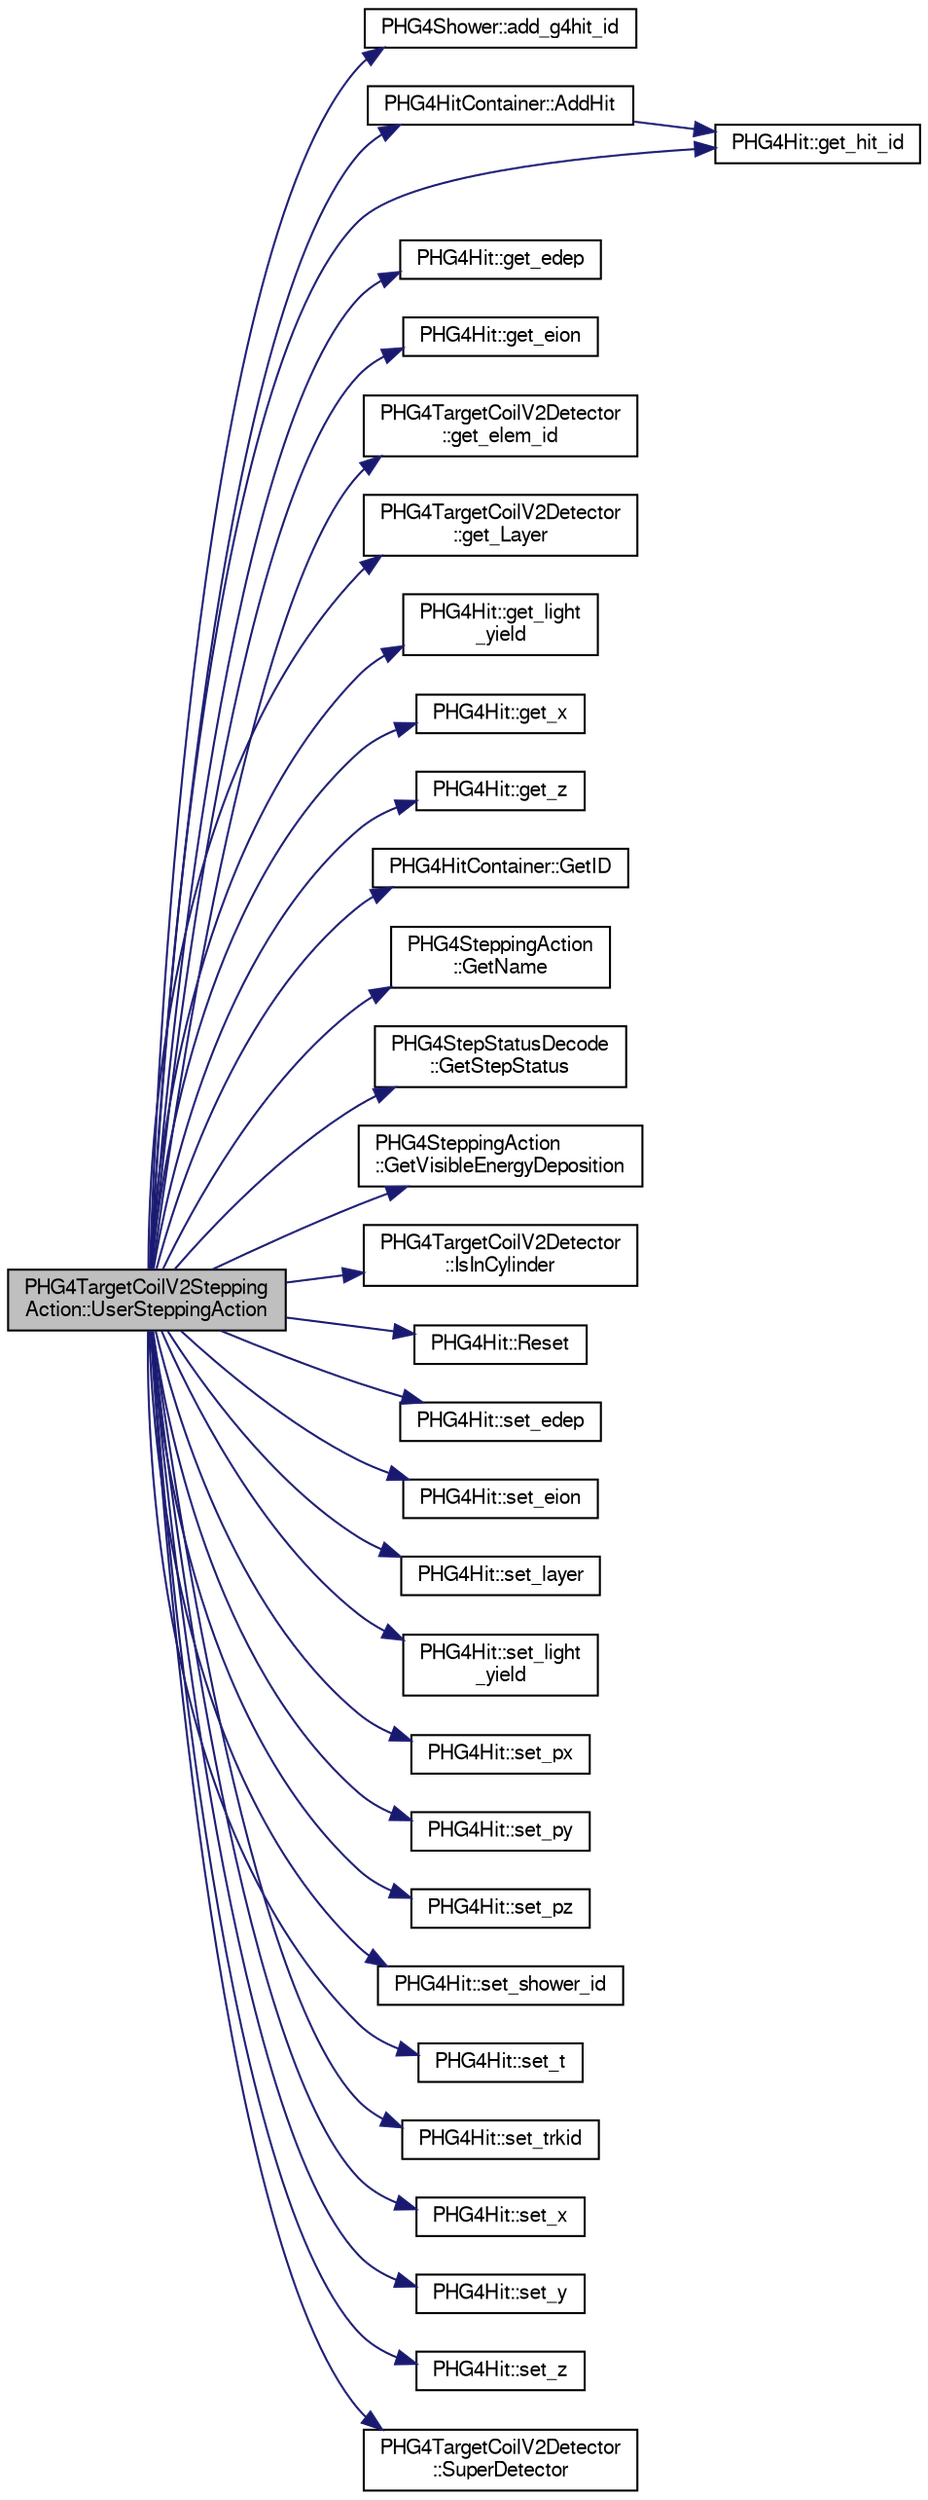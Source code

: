digraph "PHG4TargetCoilV2SteppingAction::UserSteppingAction"
{
  bgcolor="transparent";
  edge [fontname="FreeSans",fontsize="10",labelfontname="FreeSans",labelfontsize="10"];
  node [fontname="FreeSans",fontsize="10",shape=record];
  rankdir="LR";
  Node1 [label="PHG4TargetCoilV2Stepping\lAction::UserSteppingAction",height=0.2,width=0.4,color="black", fillcolor="grey75", style="filled" fontcolor="black"];
  Node1 -> Node2 [color="midnightblue",fontsize="10",style="solid",fontname="FreeSans"];
  Node2 [label="PHG4Shower::add_g4hit_id",height=0.2,width=0.4,color="black",URL="$db/d88/classPHG4Shower.html#aff36d66ca2bfafcb3528d98960fb89c4"];
  Node1 -> Node3 [color="midnightblue",fontsize="10",style="solid",fontname="FreeSans"];
  Node3 [label="PHG4HitContainer::AddHit",height=0.2,width=0.4,color="black",URL="$d4/d30/classPHG4HitContainer.html#a4df3ca68ecff69c9d7976b84fcc82e93"];
  Node3 -> Node4 [color="midnightblue",fontsize="10",style="solid",fontname="FreeSans"];
  Node4 [label="PHG4Hit::get_hit_id",height=0.2,width=0.4,color="black",URL="$d3/d9e/classPHG4Hit.html#acea6b2f3763d899e4de3765b9b5c6e51"];
  Node1 -> Node5 [color="midnightblue",fontsize="10",style="solid",fontname="FreeSans"];
  Node5 [label="PHG4Hit::get_edep",height=0.2,width=0.4,color="black",URL="$d3/d9e/classPHG4Hit.html#a299edb9d0b140d0456f8bfecdf9cac56"];
  Node1 -> Node6 [color="midnightblue",fontsize="10",style="solid",fontname="FreeSans"];
  Node6 [label="PHG4Hit::get_eion",height=0.2,width=0.4,color="black",URL="$d3/d9e/classPHG4Hit.html#ab8db2cb7bc978a58777600b2bd7a22ac"];
  Node1 -> Node7 [color="midnightblue",fontsize="10",style="solid",fontname="FreeSans"];
  Node7 [label="PHG4TargetCoilV2Detector\l::get_elem_id",height=0.2,width=0.4,color="black",URL="$d0/d00/classPHG4TargetCoilV2Detector.html#a6c7696ca21f9fc7a1e5bd8d237465090"];
  Node1 -> Node4 [color="midnightblue",fontsize="10",style="solid",fontname="FreeSans"];
  Node1 -> Node8 [color="midnightblue",fontsize="10",style="solid",fontname="FreeSans"];
  Node8 [label="PHG4TargetCoilV2Detector\l::get_Layer",height=0.2,width=0.4,color="black",URL="$d0/d00/classPHG4TargetCoilV2Detector.html#a6293c4e7f3c01e64c1b0dc3a12aceb18"];
  Node1 -> Node9 [color="midnightblue",fontsize="10",style="solid",fontname="FreeSans"];
  Node9 [label="PHG4Hit::get_light\l_yield",height=0.2,width=0.4,color="black",URL="$d3/d9e/classPHG4Hit.html#a58aae50a4a38ecbc38878e98bb71a1c7"];
  Node1 -> Node10 [color="midnightblue",fontsize="10",style="solid",fontname="FreeSans"];
  Node10 [label="PHG4Hit::get_x",height=0.2,width=0.4,color="black",URL="$d3/d9e/classPHG4Hit.html#a69cc7aee827e3da7cf86e87418f9211b"];
  Node1 -> Node11 [color="midnightblue",fontsize="10",style="solid",fontname="FreeSans"];
  Node11 [label="PHG4Hit::get_z",height=0.2,width=0.4,color="black",URL="$d3/d9e/classPHG4Hit.html#a06fcf6b2cbcc8413ca3d6a172458e94e"];
  Node1 -> Node12 [color="midnightblue",fontsize="10",style="solid",fontname="FreeSans"];
  Node12 [label="PHG4HitContainer::GetID",height=0.2,width=0.4,color="black",URL="$d4/d30/classPHG4HitContainer.html#a5073671e6d35969dc3d421e2278229af"];
  Node1 -> Node13 [color="midnightblue",fontsize="10",style="solid",fontname="FreeSans"];
  Node13 [label="PHG4SteppingAction\l::GetName",height=0.2,width=0.4,color="black",URL="$df/d3f/classPHG4SteppingAction.html#a88ff50956245a2b72d459bad2004e1ca"];
  Node1 -> Node14 [color="midnightblue",fontsize="10",style="solid",fontname="FreeSans"];
  Node14 [label="PHG4StepStatusDecode\l::GetStepStatus",height=0.2,width=0.4,color="black",URL="$d2/df6/namespacePHG4StepStatusDecode.html#aeadff043ba4ca96f6011a5a8d7e803bf"];
  Node1 -> Node15 [color="midnightblue",fontsize="10",style="solid",fontname="FreeSans"];
  Node15 [label="PHG4SteppingAction\l::GetVisibleEnergyDeposition",height=0.2,width=0.4,color="black",URL="$df/d3f/classPHG4SteppingAction.html#a57aa751589ae9eb0c2e6563948e85513",tooltip="get amount of energy that can make scintillation light, in Unit of GeV. "];
  Node1 -> Node16 [color="midnightblue",fontsize="10",style="solid",fontname="FreeSans"];
  Node16 [label="PHG4TargetCoilV2Detector\l::IsInCylinder",height=0.2,width=0.4,color="black",URL="$d0/d00/classPHG4TargetCoilV2Detector.html#abc82b901e18e4fb2167596066661b13d"];
  Node1 -> Node17 [color="midnightblue",fontsize="10",style="solid",fontname="FreeSans"];
  Node17 [label="PHG4Hit::Reset",height=0.2,width=0.4,color="black",URL="$d3/d9e/classPHG4Hit.html#a73b21baa3e6de2ae4c8101ca5293a9ed",tooltip="Clear Event. "];
  Node1 -> Node18 [color="midnightblue",fontsize="10",style="solid",fontname="FreeSans"];
  Node18 [label="PHG4Hit::set_edep",height=0.2,width=0.4,color="black",URL="$d3/d9e/classPHG4Hit.html#ad97bbe7fcf81822a93654afe0e540143"];
  Node1 -> Node19 [color="midnightblue",fontsize="10",style="solid",fontname="FreeSans"];
  Node19 [label="PHG4Hit::set_eion",height=0.2,width=0.4,color="black",URL="$d3/d9e/classPHG4Hit.html#a65d6d5bfd2a9e6fe2392fc57ac6c57d0"];
  Node1 -> Node20 [color="midnightblue",fontsize="10",style="solid",fontname="FreeSans"];
  Node20 [label="PHG4Hit::set_layer",height=0.2,width=0.4,color="black",URL="$d3/d9e/classPHG4Hit.html#a164f860f2c74482d5d26c220f19be1f1"];
  Node1 -> Node21 [color="midnightblue",fontsize="10",style="solid",fontname="FreeSans"];
  Node21 [label="PHG4Hit::set_light\l_yield",height=0.2,width=0.4,color="black",URL="$d3/d9e/classPHG4Hit.html#a40744d6a0270043b6feee33d7b522e99"];
  Node1 -> Node22 [color="midnightblue",fontsize="10",style="solid",fontname="FreeSans"];
  Node22 [label="PHG4Hit::set_px",height=0.2,width=0.4,color="black",URL="$d3/d9e/classPHG4Hit.html#a5454f2609bd0574d3beebff27c598c1d"];
  Node1 -> Node23 [color="midnightblue",fontsize="10",style="solid",fontname="FreeSans"];
  Node23 [label="PHG4Hit::set_py",height=0.2,width=0.4,color="black",URL="$d3/d9e/classPHG4Hit.html#a5c93815f1d3921153ac87c5ff0c8439d"];
  Node1 -> Node24 [color="midnightblue",fontsize="10",style="solid",fontname="FreeSans"];
  Node24 [label="PHG4Hit::set_pz",height=0.2,width=0.4,color="black",URL="$d3/d9e/classPHG4Hit.html#a5fe95d18c4dbfee43494b9b926d1df02"];
  Node1 -> Node25 [color="midnightblue",fontsize="10",style="solid",fontname="FreeSans"];
  Node25 [label="PHG4Hit::set_shower_id",height=0.2,width=0.4,color="black",URL="$d3/d9e/classPHG4Hit.html#a3bd1d01f13031802bc9956609c416a46"];
  Node1 -> Node26 [color="midnightblue",fontsize="10",style="solid",fontname="FreeSans"];
  Node26 [label="PHG4Hit::set_t",height=0.2,width=0.4,color="black",URL="$d3/d9e/classPHG4Hit.html#a5cced855d1a85cb380f993417f1e5b1a"];
  Node1 -> Node27 [color="midnightblue",fontsize="10",style="solid",fontname="FreeSans"];
  Node27 [label="PHG4Hit::set_trkid",height=0.2,width=0.4,color="black",URL="$d3/d9e/classPHG4Hit.html#ac4e7f18a0d54ec275128651928e69531"];
  Node1 -> Node28 [color="midnightblue",fontsize="10",style="solid",fontname="FreeSans"];
  Node28 [label="PHG4Hit::set_x",height=0.2,width=0.4,color="black",URL="$d3/d9e/classPHG4Hit.html#aa91398b4546e9d099443217e1577f79b"];
  Node1 -> Node29 [color="midnightblue",fontsize="10",style="solid",fontname="FreeSans"];
  Node29 [label="PHG4Hit::set_y",height=0.2,width=0.4,color="black",URL="$d3/d9e/classPHG4Hit.html#a3ab7971f354374b005f9a11fd761b53e"];
  Node1 -> Node30 [color="midnightblue",fontsize="10",style="solid",fontname="FreeSans"];
  Node30 [label="PHG4Hit::set_z",height=0.2,width=0.4,color="black",URL="$d3/d9e/classPHG4Hit.html#a896d7a45139f9cbc2e429127baa61715"];
  Node1 -> Node31 [color="midnightblue",fontsize="10",style="solid",fontname="FreeSans"];
  Node31 [label="PHG4TargetCoilV2Detector\l::SuperDetector",height=0.2,width=0.4,color="black",URL="$d0/d00/classPHG4TargetCoilV2Detector.html#aba2df8ab9bb6de75f9dc679779d03937"];
}
